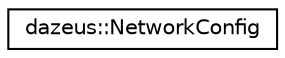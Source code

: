 digraph "Graphical Class Hierarchy"
{
  edge [fontname="Helvetica",fontsize="10",labelfontname="Helvetica",labelfontsize="10"];
  node [fontname="Helvetica",fontsize="10",shape=record];
  rankdir="LR";
  Node1 [label="dazeus::NetworkConfig",height=0.2,width=0.4,color="black", fillcolor="white", style="filled",URL="$structdazeus_1_1_network_config.html"];
}
